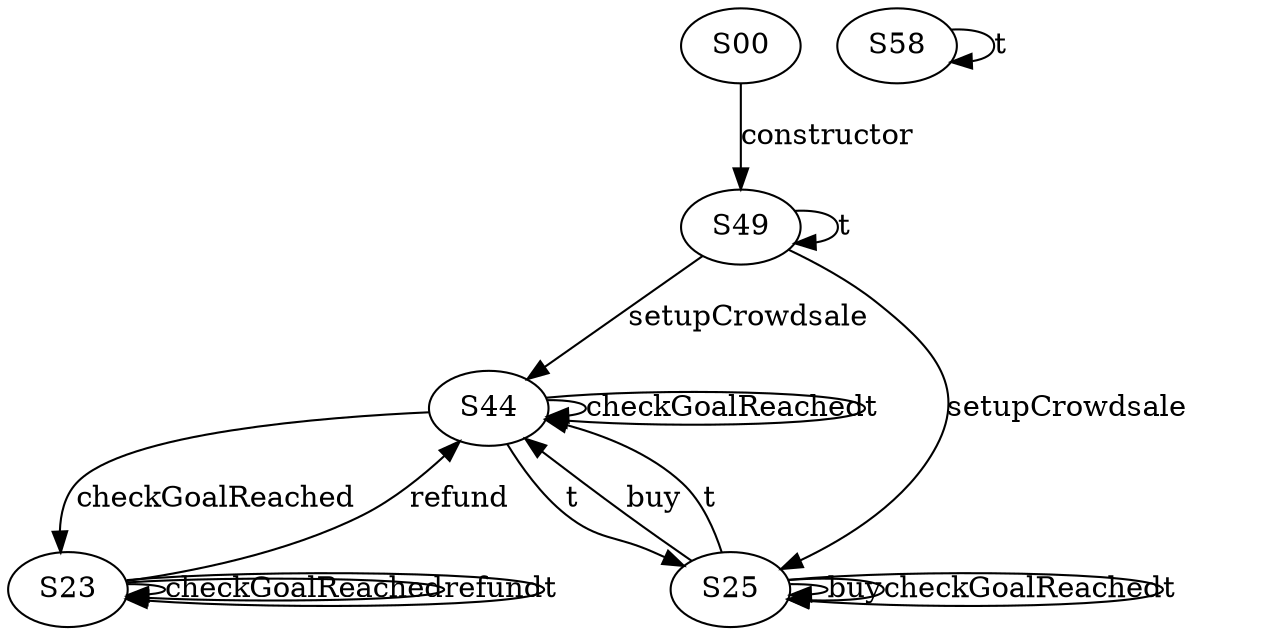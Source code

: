 digraph {

S00->S49 [label="constructor", style="", color="black"]
S23->S23 [label="checkGoalReached", style="", color="black"]
S23->S23 [label="refund", style="", color="black"]
S23->S44 [label="refund", style="", color="black"]
S23->S23 [label="t", style="", color="black"]
S25->S25 [label="buy", style="", color="black"]
S25->S44 [label="buy", style="", color="black"]
S25->S25 [label="checkGoalReached", style="", color="black"]
S25->S25 [label="t", style="", color="black"]
S25->S44 [label="t", style="", color="black"]
S44->S23 [label="checkGoalReached", style="", color="black"]
S44->S44 [label="checkGoalReached", style="", color="black"]
S44->S25 [label="t", style="", color="black"]
S44->S44 [label="t", style="", color="black"]
S49->S25 [label="setupCrowdsale", style="", color="black"]
S49->S44 [label="setupCrowdsale", style="", color="black"]
S49->S49 [label="t", style="", color="black"]
S58->S58 [label="t", style="", color="black"]
}